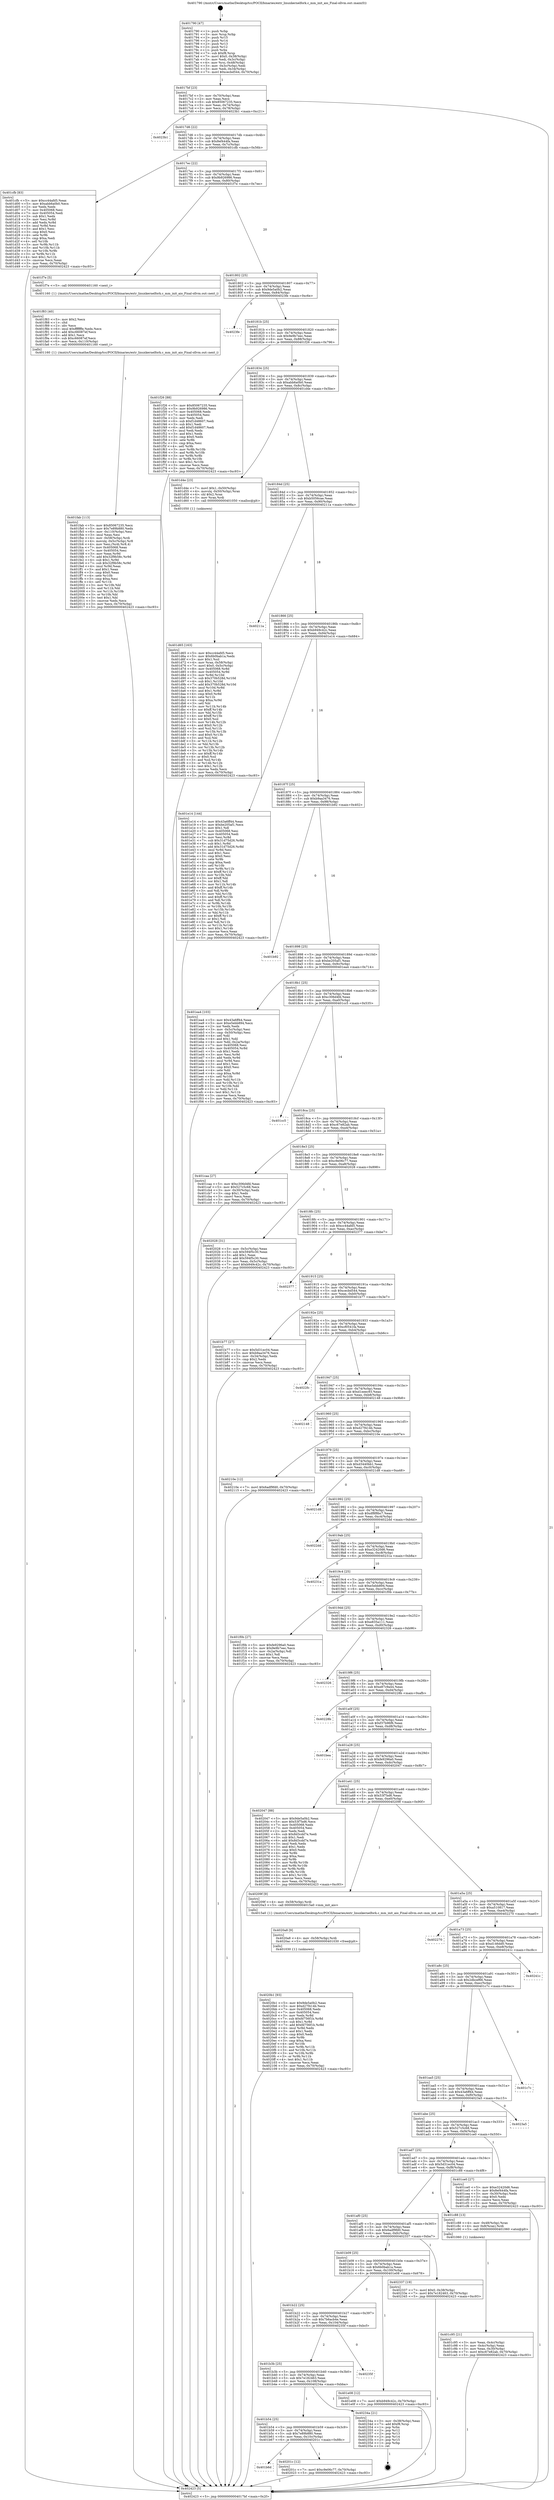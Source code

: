 digraph "0x401790" {
  label = "0x401790 (/mnt/c/Users/mathe/Desktop/tcc/POCII/binaries/extr_linuxkernelfork.c_mm_init_aio_Final-ollvm.out::main(0))"
  labelloc = "t"
  node[shape=record]

  Entry [label="",width=0.3,height=0.3,shape=circle,fillcolor=black,style=filled]
  "0x4017bf" [label="{
     0x4017bf [23]\l
     | [instrs]\l
     &nbsp;&nbsp;0x4017bf \<+3\>: mov -0x70(%rbp),%eax\l
     &nbsp;&nbsp;0x4017c2 \<+2\>: mov %eax,%ecx\l
     &nbsp;&nbsp;0x4017c4 \<+6\>: sub $0x85067235,%ecx\l
     &nbsp;&nbsp;0x4017ca \<+3\>: mov %eax,-0x74(%rbp)\l
     &nbsp;&nbsp;0x4017cd \<+3\>: mov %ecx,-0x78(%rbp)\l
     &nbsp;&nbsp;0x4017d0 \<+6\>: je 00000000004023b1 \<main+0xc21\>\l
  }"]
  "0x4023b1" [label="{
     0x4023b1\l
  }", style=dashed]
  "0x4017d6" [label="{
     0x4017d6 [22]\l
     | [instrs]\l
     &nbsp;&nbsp;0x4017d6 \<+5\>: jmp 00000000004017db \<main+0x4b\>\l
     &nbsp;&nbsp;0x4017db \<+3\>: mov -0x74(%rbp),%eax\l
     &nbsp;&nbsp;0x4017de \<+5\>: sub $0x8ef444fa,%eax\l
     &nbsp;&nbsp;0x4017e3 \<+3\>: mov %eax,-0x7c(%rbp)\l
     &nbsp;&nbsp;0x4017e6 \<+6\>: je 0000000000401cfb \<main+0x56b\>\l
  }"]
  Exit [label="",width=0.3,height=0.3,shape=circle,fillcolor=black,style=filled,peripheries=2]
  "0x401cfb" [label="{
     0x401cfb [83]\l
     | [instrs]\l
     &nbsp;&nbsp;0x401cfb \<+5\>: mov $0xcc44afd5,%eax\l
     &nbsp;&nbsp;0x401d00 \<+5\>: mov $0xabb6a0b0,%ecx\l
     &nbsp;&nbsp;0x401d05 \<+2\>: xor %edx,%edx\l
     &nbsp;&nbsp;0x401d07 \<+7\>: mov 0x405068,%esi\l
     &nbsp;&nbsp;0x401d0e \<+7\>: mov 0x405054,%edi\l
     &nbsp;&nbsp;0x401d15 \<+3\>: sub $0x1,%edx\l
     &nbsp;&nbsp;0x401d18 \<+3\>: mov %esi,%r8d\l
     &nbsp;&nbsp;0x401d1b \<+3\>: add %edx,%r8d\l
     &nbsp;&nbsp;0x401d1e \<+4\>: imul %r8d,%esi\l
     &nbsp;&nbsp;0x401d22 \<+3\>: and $0x1,%esi\l
     &nbsp;&nbsp;0x401d25 \<+3\>: cmp $0x0,%esi\l
     &nbsp;&nbsp;0x401d28 \<+4\>: sete %r9b\l
     &nbsp;&nbsp;0x401d2c \<+3\>: cmp $0xa,%edi\l
     &nbsp;&nbsp;0x401d2f \<+4\>: setl %r10b\l
     &nbsp;&nbsp;0x401d33 \<+3\>: mov %r9b,%r11b\l
     &nbsp;&nbsp;0x401d36 \<+3\>: and %r10b,%r11b\l
     &nbsp;&nbsp;0x401d39 \<+3\>: xor %r10b,%r9b\l
     &nbsp;&nbsp;0x401d3c \<+3\>: or %r9b,%r11b\l
     &nbsp;&nbsp;0x401d3f \<+4\>: test $0x1,%r11b\l
     &nbsp;&nbsp;0x401d43 \<+3\>: cmovne %ecx,%eax\l
     &nbsp;&nbsp;0x401d46 \<+3\>: mov %eax,-0x70(%rbp)\l
     &nbsp;&nbsp;0x401d49 \<+5\>: jmp 0000000000402423 \<main+0xc93\>\l
  }"]
  "0x4017ec" [label="{
     0x4017ec [22]\l
     | [instrs]\l
     &nbsp;&nbsp;0x4017ec \<+5\>: jmp 00000000004017f1 \<main+0x61\>\l
     &nbsp;&nbsp;0x4017f1 \<+3\>: mov -0x74(%rbp),%eax\l
     &nbsp;&nbsp;0x4017f4 \<+5\>: sub $0x9b926986,%eax\l
     &nbsp;&nbsp;0x4017f9 \<+3\>: mov %eax,-0x80(%rbp)\l
     &nbsp;&nbsp;0x4017fc \<+6\>: je 0000000000401f7e \<main+0x7ee\>\l
  }"]
  "0x4020b1" [label="{
     0x4020b1 [93]\l
     | [instrs]\l
     &nbsp;&nbsp;0x4020b1 \<+5\>: mov $0x9de5a0b2,%eax\l
     &nbsp;&nbsp;0x4020b6 \<+5\>: mov $0xd27f414b,%ecx\l
     &nbsp;&nbsp;0x4020bb \<+7\>: mov 0x405068,%edx\l
     &nbsp;&nbsp;0x4020c2 \<+7\>: mov 0x405054,%esi\l
     &nbsp;&nbsp;0x4020c9 \<+3\>: mov %edx,%r8d\l
     &nbsp;&nbsp;0x4020cc \<+7\>: sub $0xfd756f1b,%r8d\l
     &nbsp;&nbsp;0x4020d3 \<+4\>: sub $0x1,%r8d\l
     &nbsp;&nbsp;0x4020d7 \<+7\>: add $0xfd756f1b,%r8d\l
     &nbsp;&nbsp;0x4020de \<+4\>: imul %r8d,%edx\l
     &nbsp;&nbsp;0x4020e2 \<+3\>: and $0x1,%edx\l
     &nbsp;&nbsp;0x4020e5 \<+3\>: cmp $0x0,%edx\l
     &nbsp;&nbsp;0x4020e8 \<+4\>: sete %r9b\l
     &nbsp;&nbsp;0x4020ec \<+3\>: cmp $0xa,%esi\l
     &nbsp;&nbsp;0x4020ef \<+4\>: setl %r10b\l
     &nbsp;&nbsp;0x4020f3 \<+3\>: mov %r9b,%r11b\l
     &nbsp;&nbsp;0x4020f6 \<+3\>: and %r10b,%r11b\l
     &nbsp;&nbsp;0x4020f9 \<+3\>: xor %r10b,%r9b\l
     &nbsp;&nbsp;0x4020fc \<+3\>: or %r9b,%r11b\l
     &nbsp;&nbsp;0x4020ff \<+4\>: test $0x1,%r11b\l
     &nbsp;&nbsp;0x402103 \<+3\>: cmovne %ecx,%eax\l
     &nbsp;&nbsp;0x402106 \<+3\>: mov %eax,-0x70(%rbp)\l
     &nbsp;&nbsp;0x402109 \<+5\>: jmp 0000000000402423 \<main+0xc93\>\l
  }"]
  "0x401f7e" [label="{
     0x401f7e [5]\l
     | [instrs]\l
     &nbsp;&nbsp;0x401f7e \<+5\>: call 0000000000401160 \<next_i\>\l
     | [calls]\l
     &nbsp;&nbsp;0x401160 \{1\} (/mnt/c/Users/mathe/Desktop/tcc/POCII/binaries/extr_linuxkernelfork.c_mm_init_aio_Final-ollvm.out::next_i)\l
  }"]
  "0x401802" [label="{
     0x401802 [25]\l
     | [instrs]\l
     &nbsp;&nbsp;0x401802 \<+5\>: jmp 0000000000401807 \<main+0x77\>\l
     &nbsp;&nbsp;0x401807 \<+3\>: mov -0x74(%rbp),%eax\l
     &nbsp;&nbsp;0x40180a \<+5\>: sub $0x9de5a0b2,%eax\l
     &nbsp;&nbsp;0x40180f \<+6\>: mov %eax,-0x84(%rbp)\l
     &nbsp;&nbsp;0x401815 \<+6\>: je 00000000004023fe \<main+0xc6e\>\l
  }"]
  "0x4020a8" [label="{
     0x4020a8 [9]\l
     | [instrs]\l
     &nbsp;&nbsp;0x4020a8 \<+4\>: mov -0x58(%rbp),%rdi\l
     &nbsp;&nbsp;0x4020ac \<+5\>: call 0000000000401030 \<free@plt\>\l
     | [calls]\l
     &nbsp;&nbsp;0x401030 \{1\} (unknown)\l
  }"]
  "0x4023fe" [label="{
     0x4023fe\l
  }", style=dashed]
  "0x40181b" [label="{
     0x40181b [25]\l
     | [instrs]\l
     &nbsp;&nbsp;0x40181b \<+5\>: jmp 0000000000401820 \<main+0x90\>\l
     &nbsp;&nbsp;0x401820 \<+3\>: mov -0x74(%rbp),%eax\l
     &nbsp;&nbsp;0x401823 \<+5\>: sub $0x9e9b7eec,%eax\l
     &nbsp;&nbsp;0x401828 \<+6\>: mov %eax,-0x88(%rbp)\l
     &nbsp;&nbsp;0x40182e \<+6\>: je 0000000000401f26 \<main+0x796\>\l
  }"]
  "0x401b6d" [label="{
     0x401b6d\l
  }", style=dashed]
  "0x401f26" [label="{
     0x401f26 [88]\l
     | [instrs]\l
     &nbsp;&nbsp;0x401f26 \<+5\>: mov $0x85067235,%eax\l
     &nbsp;&nbsp;0x401f2b \<+5\>: mov $0x9b926986,%ecx\l
     &nbsp;&nbsp;0x401f30 \<+7\>: mov 0x405068,%edx\l
     &nbsp;&nbsp;0x401f37 \<+7\>: mov 0x405054,%esi\l
     &nbsp;&nbsp;0x401f3e \<+2\>: mov %edx,%edi\l
     &nbsp;&nbsp;0x401f40 \<+6\>: sub $0xf1d48607,%edi\l
     &nbsp;&nbsp;0x401f46 \<+3\>: sub $0x1,%edi\l
     &nbsp;&nbsp;0x401f49 \<+6\>: add $0xf1d48607,%edi\l
     &nbsp;&nbsp;0x401f4f \<+3\>: imul %edi,%edx\l
     &nbsp;&nbsp;0x401f52 \<+3\>: and $0x1,%edx\l
     &nbsp;&nbsp;0x401f55 \<+3\>: cmp $0x0,%edx\l
     &nbsp;&nbsp;0x401f58 \<+4\>: sete %r8b\l
     &nbsp;&nbsp;0x401f5c \<+3\>: cmp $0xa,%esi\l
     &nbsp;&nbsp;0x401f5f \<+4\>: setl %r9b\l
     &nbsp;&nbsp;0x401f63 \<+3\>: mov %r8b,%r10b\l
     &nbsp;&nbsp;0x401f66 \<+3\>: and %r9b,%r10b\l
     &nbsp;&nbsp;0x401f69 \<+3\>: xor %r9b,%r8b\l
     &nbsp;&nbsp;0x401f6c \<+3\>: or %r8b,%r10b\l
     &nbsp;&nbsp;0x401f6f \<+4\>: test $0x1,%r10b\l
     &nbsp;&nbsp;0x401f73 \<+3\>: cmovne %ecx,%eax\l
     &nbsp;&nbsp;0x401f76 \<+3\>: mov %eax,-0x70(%rbp)\l
     &nbsp;&nbsp;0x401f79 \<+5\>: jmp 0000000000402423 \<main+0xc93\>\l
  }"]
  "0x401834" [label="{
     0x401834 [25]\l
     | [instrs]\l
     &nbsp;&nbsp;0x401834 \<+5\>: jmp 0000000000401839 \<main+0xa9\>\l
     &nbsp;&nbsp;0x401839 \<+3\>: mov -0x74(%rbp),%eax\l
     &nbsp;&nbsp;0x40183c \<+5\>: sub $0xabb6a0b0,%eax\l
     &nbsp;&nbsp;0x401841 \<+6\>: mov %eax,-0x8c(%rbp)\l
     &nbsp;&nbsp;0x401847 \<+6\>: je 0000000000401d4e \<main+0x5be\>\l
  }"]
  "0x40201c" [label="{
     0x40201c [12]\l
     | [instrs]\l
     &nbsp;&nbsp;0x40201c \<+7\>: movl $0xc9e06c77,-0x70(%rbp)\l
     &nbsp;&nbsp;0x402023 \<+5\>: jmp 0000000000402423 \<main+0xc93\>\l
  }"]
  "0x401d4e" [label="{
     0x401d4e [23]\l
     | [instrs]\l
     &nbsp;&nbsp;0x401d4e \<+7\>: movl $0x1,-0x50(%rbp)\l
     &nbsp;&nbsp;0x401d55 \<+4\>: movslq -0x50(%rbp),%rax\l
     &nbsp;&nbsp;0x401d59 \<+4\>: shl $0x2,%rax\l
     &nbsp;&nbsp;0x401d5d \<+3\>: mov %rax,%rdi\l
     &nbsp;&nbsp;0x401d60 \<+5\>: call 0000000000401050 \<malloc@plt\>\l
     | [calls]\l
     &nbsp;&nbsp;0x401050 \{1\} (unknown)\l
  }"]
  "0x40184d" [label="{
     0x40184d [25]\l
     | [instrs]\l
     &nbsp;&nbsp;0x40184d \<+5\>: jmp 0000000000401852 \<main+0xc2\>\l
     &nbsp;&nbsp;0x401852 \<+3\>: mov -0x74(%rbp),%eax\l
     &nbsp;&nbsp;0x401855 \<+5\>: sub $0xb5056cae,%eax\l
     &nbsp;&nbsp;0x40185a \<+6\>: mov %eax,-0x90(%rbp)\l
     &nbsp;&nbsp;0x401860 \<+6\>: je 000000000040211a \<main+0x98a\>\l
  }"]
  "0x401b54" [label="{
     0x401b54 [25]\l
     | [instrs]\l
     &nbsp;&nbsp;0x401b54 \<+5\>: jmp 0000000000401b59 \<main+0x3c9\>\l
     &nbsp;&nbsp;0x401b59 \<+3\>: mov -0x74(%rbp),%eax\l
     &nbsp;&nbsp;0x401b5c \<+5\>: sub $0x7e89b880,%eax\l
     &nbsp;&nbsp;0x401b61 \<+6\>: mov %eax,-0x10c(%rbp)\l
     &nbsp;&nbsp;0x401b67 \<+6\>: je 000000000040201c \<main+0x88c\>\l
  }"]
  "0x40211a" [label="{
     0x40211a\l
  }", style=dashed]
  "0x401866" [label="{
     0x401866 [25]\l
     | [instrs]\l
     &nbsp;&nbsp;0x401866 \<+5\>: jmp 000000000040186b \<main+0xdb\>\l
     &nbsp;&nbsp;0x40186b \<+3\>: mov -0x74(%rbp),%eax\l
     &nbsp;&nbsp;0x40186e \<+5\>: sub $0xb949c42c,%eax\l
     &nbsp;&nbsp;0x401873 \<+6\>: mov %eax,-0x94(%rbp)\l
     &nbsp;&nbsp;0x401879 \<+6\>: je 0000000000401e14 \<main+0x684\>\l
  }"]
  "0x40234a" [label="{
     0x40234a [21]\l
     | [instrs]\l
     &nbsp;&nbsp;0x40234a \<+3\>: mov -0x38(%rbp),%eax\l
     &nbsp;&nbsp;0x40234d \<+7\>: add $0xf8,%rsp\l
     &nbsp;&nbsp;0x402354 \<+1\>: pop %rbx\l
     &nbsp;&nbsp;0x402355 \<+2\>: pop %r12\l
     &nbsp;&nbsp;0x402357 \<+2\>: pop %r13\l
     &nbsp;&nbsp;0x402359 \<+2\>: pop %r14\l
     &nbsp;&nbsp;0x40235b \<+2\>: pop %r15\l
     &nbsp;&nbsp;0x40235d \<+1\>: pop %rbp\l
     &nbsp;&nbsp;0x40235e \<+1\>: ret\l
  }"]
  "0x401e14" [label="{
     0x401e14 [144]\l
     | [instrs]\l
     &nbsp;&nbsp;0x401e14 \<+5\>: mov $0x43a6ff44,%eax\l
     &nbsp;&nbsp;0x401e19 \<+5\>: mov $0xbe205af1,%ecx\l
     &nbsp;&nbsp;0x401e1e \<+2\>: mov $0x1,%dl\l
     &nbsp;&nbsp;0x401e20 \<+7\>: mov 0x405068,%esi\l
     &nbsp;&nbsp;0x401e27 \<+7\>: mov 0x405054,%edi\l
     &nbsp;&nbsp;0x401e2e \<+3\>: mov %esi,%r8d\l
     &nbsp;&nbsp;0x401e31 \<+7\>: sub $0x31d75d26,%r8d\l
     &nbsp;&nbsp;0x401e38 \<+4\>: sub $0x1,%r8d\l
     &nbsp;&nbsp;0x401e3c \<+7\>: add $0x31d75d26,%r8d\l
     &nbsp;&nbsp;0x401e43 \<+4\>: imul %r8d,%esi\l
     &nbsp;&nbsp;0x401e47 \<+3\>: and $0x1,%esi\l
     &nbsp;&nbsp;0x401e4a \<+3\>: cmp $0x0,%esi\l
     &nbsp;&nbsp;0x401e4d \<+4\>: sete %r9b\l
     &nbsp;&nbsp;0x401e51 \<+3\>: cmp $0xa,%edi\l
     &nbsp;&nbsp;0x401e54 \<+4\>: setl %r10b\l
     &nbsp;&nbsp;0x401e58 \<+3\>: mov %r9b,%r11b\l
     &nbsp;&nbsp;0x401e5b \<+4\>: xor $0xff,%r11b\l
     &nbsp;&nbsp;0x401e5f \<+3\>: mov %r10b,%bl\l
     &nbsp;&nbsp;0x401e62 \<+3\>: xor $0xff,%bl\l
     &nbsp;&nbsp;0x401e65 \<+3\>: xor $0x1,%dl\l
     &nbsp;&nbsp;0x401e68 \<+3\>: mov %r11b,%r14b\l
     &nbsp;&nbsp;0x401e6b \<+4\>: and $0xff,%r14b\l
     &nbsp;&nbsp;0x401e6f \<+3\>: and %dl,%r9b\l
     &nbsp;&nbsp;0x401e72 \<+3\>: mov %bl,%r15b\l
     &nbsp;&nbsp;0x401e75 \<+4\>: and $0xff,%r15b\l
     &nbsp;&nbsp;0x401e79 \<+3\>: and %dl,%r10b\l
     &nbsp;&nbsp;0x401e7c \<+3\>: or %r9b,%r14b\l
     &nbsp;&nbsp;0x401e7f \<+3\>: or %r10b,%r15b\l
     &nbsp;&nbsp;0x401e82 \<+3\>: xor %r15b,%r14b\l
     &nbsp;&nbsp;0x401e85 \<+3\>: or %bl,%r11b\l
     &nbsp;&nbsp;0x401e88 \<+4\>: xor $0xff,%r11b\l
     &nbsp;&nbsp;0x401e8c \<+3\>: or $0x1,%dl\l
     &nbsp;&nbsp;0x401e8f \<+3\>: and %dl,%r11b\l
     &nbsp;&nbsp;0x401e92 \<+3\>: or %r11b,%r14b\l
     &nbsp;&nbsp;0x401e95 \<+4\>: test $0x1,%r14b\l
     &nbsp;&nbsp;0x401e99 \<+3\>: cmovne %ecx,%eax\l
     &nbsp;&nbsp;0x401e9c \<+3\>: mov %eax,-0x70(%rbp)\l
     &nbsp;&nbsp;0x401e9f \<+5\>: jmp 0000000000402423 \<main+0xc93\>\l
  }"]
  "0x40187f" [label="{
     0x40187f [25]\l
     | [instrs]\l
     &nbsp;&nbsp;0x40187f \<+5\>: jmp 0000000000401884 \<main+0xf4\>\l
     &nbsp;&nbsp;0x401884 \<+3\>: mov -0x74(%rbp),%eax\l
     &nbsp;&nbsp;0x401887 \<+5\>: sub $0xb9aa3476,%eax\l
     &nbsp;&nbsp;0x40188c \<+6\>: mov %eax,-0x98(%rbp)\l
     &nbsp;&nbsp;0x401892 \<+6\>: je 0000000000401b92 \<main+0x402\>\l
  }"]
  "0x401b3b" [label="{
     0x401b3b [25]\l
     | [instrs]\l
     &nbsp;&nbsp;0x401b3b \<+5\>: jmp 0000000000401b40 \<main+0x3b0\>\l
     &nbsp;&nbsp;0x401b40 \<+3\>: mov -0x74(%rbp),%eax\l
     &nbsp;&nbsp;0x401b43 \<+5\>: sub $0x7e182463,%eax\l
     &nbsp;&nbsp;0x401b48 \<+6\>: mov %eax,-0x108(%rbp)\l
     &nbsp;&nbsp;0x401b4e \<+6\>: je 000000000040234a \<main+0xbba\>\l
  }"]
  "0x401b92" [label="{
     0x401b92\l
  }", style=dashed]
  "0x401898" [label="{
     0x401898 [25]\l
     | [instrs]\l
     &nbsp;&nbsp;0x401898 \<+5\>: jmp 000000000040189d \<main+0x10d\>\l
     &nbsp;&nbsp;0x40189d \<+3\>: mov -0x74(%rbp),%eax\l
     &nbsp;&nbsp;0x4018a0 \<+5\>: sub $0xbe205af1,%eax\l
     &nbsp;&nbsp;0x4018a5 \<+6\>: mov %eax,-0x9c(%rbp)\l
     &nbsp;&nbsp;0x4018ab \<+6\>: je 0000000000401ea4 \<main+0x714\>\l
  }"]
  "0x40235f" [label="{
     0x40235f\l
  }", style=dashed]
  "0x401ea4" [label="{
     0x401ea4 [103]\l
     | [instrs]\l
     &nbsp;&nbsp;0x401ea4 \<+5\>: mov $0x43a6ff44,%eax\l
     &nbsp;&nbsp;0x401ea9 \<+5\>: mov $0xe5ebb894,%ecx\l
     &nbsp;&nbsp;0x401eae \<+2\>: xor %edx,%edx\l
     &nbsp;&nbsp;0x401eb0 \<+3\>: mov -0x5c(%rbp),%esi\l
     &nbsp;&nbsp;0x401eb3 \<+3\>: cmp -0x50(%rbp),%esi\l
     &nbsp;&nbsp;0x401eb6 \<+4\>: setl %dil\l
     &nbsp;&nbsp;0x401eba \<+4\>: and $0x1,%dil\l
     &nbsp;&nbsp;0x401ebe \<+4\>: mov %dil,-0x2a(%rbp)\l
     &nbsp;&nbsp;0x401ec2 \<+7\>: mov 0x405068,%esi\l
     &nbsp;&nbsp;0x401ec9 \<+8\>: mov 0x405054,%r8d\l
     &nbsp;&nbsp;0x401ed1 \<+3\>: sub $0x1,%edx\l
     &nbsp;&nbsp;0x401ed4 \<+3\>: mov %esi,%r9d\l
     &nbsp;&nbsp;0x401ed7 \<+3\>: add %edx,%r9d\l
     &nbsp;&nbsp;0x401eda \<+4\>: imul %r9d,%esi\l
     &nbsp;&nbsp;0x401ede \<+3\>: and $0x1,%esi\l
     &nbsp;&nbsp;0x401ee1 \<+3\>: cmp $0x0,%esi\l
     &nbsp;&nbsp;0x401ee4 \<+4\>: sete %dil\l
     &nbsp;&nbsp;0x401ee8 \<+4\>: cmp $0xa,%r8d\l
     &nbsp;&nbsp;0x401eec \<+4\>: setl %r10b\l
     &nbsp;&nbsp;0x401ef0 \<+3\>: mov %dil,%r11b\l
     &nbsp;&nbsp;0x401ef3 \<+3\>: and %r10b,%r11b\l
     &nbsp;&nbsp;0x401ef6 \<+3\>: xor %r10b,%dil\l
     &nbsp;&nbsp;0x401ef9 \<+3\>: or %dil,%r11b\l
     &nbsp;&nbsp;0x401efc \<+4\>: test $0x1,%r11b\l
     &nbsp;&nbsp;0x401f00 \<+3\>: cmovne %ecx,%eax\l
     &nbsp;&nbsp;0x401f03 \<+3\>: mov %eax,-0x70(%rbp)\l
     &nbsp;&nbsp;0x401f06 \<+5\>: jmp 0000000000402423 \<main+0xc93\>\l
  }"]
  "0x4018b1" [label="{
     0x4018b1 [25]\l
     | [instrs]\l
     &nbsp;&nbsp;0x4018b1 \<+5\>: jmp 00000000004018b6 \<main+0x126\>\l
     &nbsp;&nbsp;0x4018b6 \<+3\>: mov -0x74(%rbp),%eax\l
     &nbsp;&nbsp;0x4018b9 \<+5\>: sub $0xc306d4fd,%eax\l
     &nbsp;&nbsp;0x4018be \<+6\>: mov %eax,-0xa0(%rbp)\l
     &nbsp;&nbsp;0x4018c4 \<+6\>: je 0000000000401cc5 \<main+0x535\>\l
  }"]
  "0x401fab" [label="{
     0x401fab [113]\l
     | [instrs]\l
     &nbsp;&nbsp;0x401fab \<+5\>: mov $0x85067235,%ecx\l
     &nbsp;&nbsp;0x401fb0 \<+5\>: mov $0x7e89b880,%edx\l
     &nbsp;&nbsp;0x401fb5 \<+6\>: mov -0x110(%rbp),%esi\l
     &nbsp;&nbsp;0x401fbb \<+3\>: imul %eax,%esi\l
     &nbsp;&nbsp;0x401fbe \<+4\>: mov -0x58(%rbp),%rdi\l
     &nbsp;&nbsp;0x401fc2 \<+4\>: movslq -0x5c(%rbp),%r8\l
     &nbsp;&nbsp;0x401fc6 \<+4\>: mov %esi,(%rdi,%r8,4)\l
     &nbsp;&nbsp;0x401fca \<+7\>: mov 0x405068,%eax\l
     &nbsp;&nbsp;0x401fd1 \<+7\>: mov 0x405054,%esi\l
     &nbsp;&nbsp;0x401fd8 \<+3\>: mov %eax,%r9d\l
     &nbsp;&nbsp;0x401fdb \<+7\>: add $0x32f9b58c,%r9d\l
     &nbsp;&nbsp;0x401fe2 \<+4\>: sub $0x1,%r9d\l
     &nbsp;&nbsp;0x401fe6 \<+7\>: sub $0x32f9b58c,%r9d\l
     &nbsp;&nbsp;0x401fed \<+4\>: imul %r9d,%eax\l
     &nbsp;&nbsp;0x401ff1 \<+3\>: and $0x1,%eax\l
     &nbsp;&nbsp;0x401ff4 \<+3\>: cmp $0x0,%eax\l
     &nbsp;&nbsp;0x401ff7 \<+4\>: sete %r10b\l
     &nbsp;&nbsp;0x401ffb \<+3\>: cmp $0xa,%esi\l
     &nbsp;&nbsp;0x401ffe \<+4\>: setl %r11b\l
     &nbsp;&nbsp;0x402002 \<+3\>: mov %r10b,%bl\l
     &nbsp;&nbsp;0x402005 \<+3\>: and %r11b,%bl\l
     &nbsp;&nbsp;0x402008 \<+3\>: xor %r11b,%r10b\l
     &nbsp;&nbsp;0x40200b \<+3\>: or %r10b,%bl\l
     &nbsp;&nbsp;0x40200e \<+3\>: test $0x1,%bl\l
     &nbsp;&nbsp;0x402011 \<+3\>: cmovne %edx,%ecx\l
     &nbsp;&nbsp;0x402014 \<+3\>: mov %ecx,-0x70(%rbp)\l
     &nbsp;&nbsp;0x402017 \<+5\>: jmp 0000000000402423 \<main+0xc93\>\l
  }"]
  "0x401cc5" [label="{
     0x401cc5\l
  }", style=dashed]
  "0x4018ca" [label="{
     0x4018ca [25]\l
     | [instrs]\l
     &nbsp;&nbsp;0x4018ca \<+5\>: jmp 00000000004018cf \<main+0x13f\>\l
     &nbsp;&nbsp;0x4018cf \<+3\>: mov -0x74(%rbp),%eax\l
     &nbsp;&nbsp;0x4018d2 \<+5\>: sub $0xc67e82ab,%eax\l
     &nbsp;&nbsp;0x4018d7 \<+6\>: mov %eax,-0xa4(%rbp)\l
     &nbsp;&nbsp;0x4018dd \<+6\>: je 0000000000401caa \<main+0x51a\>\l
  }"]
  "0x401f83" [label="{
     0x401f83 [40]\l
     | [instrs]\l
     &nbsp;&nbsp;0x401f83 \<+5\>: mov $0x2,%ecx\l
     &nbsp;&nbsp;0x401f88 \<+1\>: cltd\l
     &nbsp;&nbsp;0x401f89 \<+2\>: idiv %ecx\l
     &nbsp;&nbsp;0x401f8b \<+6\>: imul $0xfffffffe,%edx,%ecx\l
     &nbsp;&nbsp;0x401f91 \<+6\>: add $0xc66087ef,%ecx\l
     &nbsp;&nbsp;0x401f97 \<+3\>: add $0x1,%ecx\l
     &nbsp;&nbsp;0x401f9a \<+6\>: sub $0xc66087ef,%ecx\l
     &nbsp;&nbsp;0x401fa0 \<+6\>: mov %ecx,-0x110(%rbp)\l
     &nbsp;&nbsp;0x401fa6 \<+5\>: call 0000000000401160 \<next_i\>\l
     | [calls]\l
     &nbsp;&nbsp;0x401160 \{1\} (/mnt/c/Users/mathe/Desktop/tcc/POCII/binaries/extr_linuxkernelfork.c_mm_init_aio_Final-ollvm.out::next_i)\l
  }"]
  "0x401caa" [label="{
     0x401caa [27]\l
     | [instrs]\l
     &nbsp;&nbsp;0x401caa \<+5\>: mov $0xc306d4fd,%eax\l
     &nbsp;&nbsp;0x401caf \<+5\>: mov $0x527c5c68,%ecx\l
     &nbsp;&nbsp;0x401cb4 \<+3\>: mov -0x30(%rbp),%edx\l
     &nbsp;&nbsp;0x401cb7 \<+3\>: cmp $0x1,%edx\l
     &nbsp;&nbsp;0x401cba \<+3\>: cmovl %ecx,%eax\l
     &nbsp;&nbsp;0x401cbd \<+3\>: mov %eax,-0x70(%rbp)\l
     &nbsp;&nbsp;0x401cc0 \<+5\>: jmp 0000000000402423 \<main+0xc93\>\l
  }"]
  "0x4018e3" [label="{
     0x4018e3 [25]\l
     | [instrs]\l
     &nbsp;&nbsp;0x4018e3 \<+5\>: jmp 00000000004018e8 \<main+0x158\>\l
     &nbsp;&nbsp;0x4018e8 \<+3\>: mov -0x74(%rbp),%eax\l
     &nbsp;&nbsp;0x4018eb \<+5\>: sub $0xc9e06c77,%eax\l
     &nbsp;&nbsp;0x4018f0 \<+6\>: mov %eax,-0xa8(%rbp)\l
     &nbsp;&nbsp;0x4018f6 \<+6\>: je 0000000000402028 \<main+0x898\>\l
  }"]
  "0x401b22" [label="{
     0x401b22 [25]\l
     | [instrs]\l
     &nbsp;&nbsp;0x401b22 \<+5\>: jmp 0000000000401b27 \<main+0x397\>\l
     &nbsp;&nbsp;0x401b27 \<+3\>: mov -0x74(%rbp),%eax\l
     &nbsp;&nbsp;0x401b2a \<+5\>: sub $0x7b6acb4e,%eax\l
     &nbsp;&nbsp;0x401b2f \<+6\>: mov %eax,-0x104(%rbp)\l
     &nbsp;&nbsp;0x401b35 \<+6\>: je 000000000040235f \<main+0xbcf\>\l
  }"]
  "0x402028" [label="{
     0x402028 [31]\l
     | [instrs]\l
     &nbsp;&nbsp;0x402028 \<+3\>: mov -0x5c(%rbp),%eax\l
     &nbsp;&nbsp;0x40202b \<+5\>: sub $0x594f5c30,%eax\l
     &nbsp;&nbsp;0x402030 \<+3\>: add $0x1,%eax\l
     &nbsp;&nbsp;0x402033 \<+5\>: add $0x594f5c30,%eax\l
     &nbsp;&nbsp;0x402038 \<+3\>: mov %eax,-0x5c(%rbp)\l
     &nbsp;&nbsp;0x40203b \<+7\>: movl $0xb949c42c,-0x70(%rbp)\l
     &nbsp;&nbsp;0x402042 \<+5\>: jmp 0000000000402423 \<main+0xc93\>\l
  }"]
  "0x4018fc" [label="{
     0x4018fc [25]\l
     | [instrs]\l
     &nbsp;&nbsp;0x4018fc \<+5\>: jmp 0000000000401901 \<main+0x171\>\l
     &nbsp;&nbsp;0x401901 \<+3\>: mov -0x74(%rbp),%eax\l
     &nbsp;&nbsp;0x401904 \<+5\>: sub $0xcc44afd5,%eax\l
     &nbsp;&nbsp;0x401909 \<+6\>: mov %eax,-0xac(%rbp)\l
     &nbsp;&nbsp;0x40190f \<+6\>: je 0000000000402377 \<main+0xbe7\>\l
  }"]
  "0x401e08" [label="{
     0x401e08 [12]\l
     | [instrs]\l
     &nbsp;&nbsp;0x401e08 \<+7\>: movl $0xb949c42c,-0x70(%rbp)\l
     &nbsp;&nbsp;0x401e0f \<+5\>: jmp 0000000000402423 \<main+0xc93\>\l
  }"]
  "0x402377" [label="{
     0x402377\l
  }", style=dashed]
  "0x401915" [label="{
     0x401915 [25]\l
     | [instrs]\l
     &nbsp;&nbsp;0x401915 \<+5\>: jmp 000000000040191a \<main+0x18a\>\l
     &nbsp;&nbsp;0x40191a \<+3\>: mov -0x74(%rbp),%eax\l
     &nbsp;&nbsp;0x40191d \<+5\>: sub $0xcecbd544,%eax\l
     &nbsp;&nbsp;0x401922 \<+6\>: mov %eax,-0xb0(%rbp)\l
     &nbsp;&nbsp;0x401928 \<+6\>: je 0000000000401b77 \<main+0x3e7\>\l
  }"]
  "0x401b09" [label="{
     0x401b09 [25]\l
     | [instrs]\l
     &nbsp;&nbsp;0x401b09 \<+5\>: jmp 0000000000401b0e \<main+0x37e\>\l
     &nbsp;&nbsp;0x401b0e \<+3\>: mov -0x74(%rbp),%eax\l
     &nbsp;&nbsp;0x401b11 \<+5\>: sub $0x6b0bab1a,%eax\l
     &nbsp;&nbsp;0x401b16 \<+6\>: mov %eax,-0x100(%rbp)\l
     &nbsp;&nbsp;0x401b1c \<+6\>: je 0000000000401e08 \<main+0x678\>\l
  }"]
  "0x401b77" [label="{
     0x401b77 [27]\l
     | [instrs]\l
     &nbsp;&nbsp;0x401b77 \<+5\>: mov $0x5d31ec04,%eax\l
     &nbsp;&nbsp;0x401b7c \<+5\>: mov $0xb9aa3476,%ecx\l
     &nbsp;&nbsp;0x401b81 \<+3\>: mov -0x34(%rbp),%edx\l
     &nbsp;&nbsp;0x401b84 \<+3\>: cmp $0x2,%edx\l
     &nbsp;&nbsp;0x401b87 \<+3\>: cmovne %ecx,%eax\l
     &nbsp;&nbsp;0x401b8a \<+3\>: mov %eax,-0x70(%rbp)\l
     &nbsp;&nbsp;0x401b8d \<+5\>: jmp 0000000000402423 \<main+0xc93\>\l
  }"]
  "0x40192e" [label="{
     0x40192e [25]\l
     | [instrs]\l
     &nbsp;&nbsp;0x40192e \<+5\>: jmp 0000000000401933 \<main+0x1a3\>\l
     &nbsp;&nbsp;0x401933 \<+3\>: mov -0x74(%rbp),%eax\l
     &nbsp;&nbsp;0x401936 \<+5\>: sub $0xcf0541fa,%eax\l
     &nbsp;&nbsp;0x40193b \<+6\>: mov %eax,-0xb4(%rbp)\l
     &nbsp;&nbsp;0x401941 \<+6\>: je 00000000004022fc \<main+0xb6c\>\l
  }"]
  "0x402423" [label="{
     0x402423 [5]\l
     | [instrs]\l
     &nbsp;&nbsp;0x402423 \<+5\>: jmp 00000000004017bf \<main+0x2f\>\l
  }"]
  "0x401790" [label="{
     0x401790 [47]\l
     | [instrs]\l
     &nbsp;&nbsp;0x401790 \<+1\>: push %rbp\l
     &nbsp;&nbsp;0x401791 \<+3\>: mov %rsp,%rbp\l
     &nbsp;&nbsp;0x401794 \<+2\>: push %r15\l
     &nbsp;&nbsp;0x401796 \<+2\>: push %r14\l
     &nbsp;&nbsp;0x401798 \<+2\>: push %r13\l
     &nbsp;&nbsp;0x40179a \<+2\>: push %r12\l
     &nbsp;&nbsp;0x40179c \<+1\>: push %rbx\l
     &nbsp;&nbsp;0x40179d \<+7\>: sub $0xf8,%rsp\l
     &nbsp;&nbsp;0x4017a4 \<+7\>: movl $0x0,-0x38(%rbp)\l
     &nbsp;&nbsp;0x4017ab \<+3\>: mov %edi,-0x3c(%rbp)\l
     &nbsp;&nbsp;0x4017ae \<+4\>: mov %rsi,-0x48(%rbp)\l
     &nbsp;&nbsp;0x4017b2 \<+3\>: mov -0x3c(%rbp),%edi\l
     &nbsp;&nbsp;0x4017b5 \<+3\>: mov %edi,-0x34(%rbp)\l
     &nbsp;&nbsp;0x4017b8 \<+7\>: movl $0xcecbd544,-0x70(%rbp)\l
  }"]
  "0x402337" [label="{
     0x402337 [19]\l
     | [instrs]\l
     &nbsp;&nbsp;0x402337 \<+7\>: movl $0x0,-0x38(%rbp)\l
     &nbsp;&nbsp;0x40233e \<+7\>: movl $0x7e182463,-0x70(%rbp)\l
     &nbsp;&nbsp;0x402345 \<+5\>: jmp 0000000000402423 \<main+0xc93\>\l
  }"]
  "0x4022fc" [label="{
     0x4022fc\l
  }", style=dashed]
  "0x401947" [label="{
     0x401947 [25]\l
     | [instrs]\l
     &nbsp;&nbsp;0x401947 \<+5\>: jmp 000000000040194c \<main+0x1bc\>\l
     &nbsp;&nbsp;0x40194c \<+3\>: mov -0x74(%rbp),%eax\l
     &nbsp;&nbsp;0x40194f \<+5\>: sub $0xd1eeec93,%eax\l
     &nbsp;&nbsp;0x401954 \<+6\>: mov %eax,-0xb8(%rbp)\l
     &nbsp;&nbsp;0x40195a \<+6\>: je 0000000000402148 \<main+0x9b8\>\l
  }"]
  "0x401d65" [label="{
     0x401d65 [163]\l
     | [instrs]\l
     &nbsp;&nbsp;0x401d65 \<+5\>: mov $0xcc44afd5,%ecx\l
     &nbsp;&nbsp;0x401d6a \<+5\>: mov $0x6b0bab1a,%edx\l
     &nbsp;&nbsp;0x401d6f \<+3\>: mov $0x1,%sil\l
     &nbsp;&nbsp;0x401d72 \<+4\>: mov %rax,-0x58(%rbp)\l
     &nbsp;&nbsp;0x401d76 \<+7\>: movl $0x0,-0x5c(%rbp)\l
     &nbsp;&nbsp;0x401d7d \<+8\>: mov 0x405068,%r8d\l
     &nbsp;&nbsp;0x401d85 \<+8\>: mov 0x405054,%r9d\l
     &nbsp;&nbsp;0x401d8d \<+3\>: mov %r8d,%r10d\l
     &nbsp;&nbsp;0x401d90 \<+7\>: sub $0x370b528d,%r10d\l
     &nbsp;&nbsp;0x401d97 \<+4\>: sub $0x1,%r10d\l
     &nbsp;&nbsp;0x401d9b \<+7\>: add $0x370b528d,%r10d\l
     &nbsp;&nbsp;0x401da2 \<+4\>: imul %r10d,%r8d\l
     &nbsp;&nbsp;0x401da6 \<+4\>: and $0x1,%r8d\l
     &nbsp;&nbsp;0x401daa \<+4\>: cmp $0x0,%r8d\l
     &nbsp;&nbsp;0x401dae \<+4\>: sete %r11b\l
     &nbsp;&nbsp;0x401db2 \<+4\>: cmp $0xa,%r9d\l
     &nbsp;&nbsp;0x401db6 \<+3\>: setl %bl\l
     &nbsp;&nbsp;0x401db9 \<+3\>: mov %r11b,%r14b\l
     &nbsp;&nbsp;0x401dbc \<+4\>: xor $0xff,%r14b\l
     &nbsp;&nbsp;0x401dc0 \<+3\>: mov %bl,%r15b\l
     &nbsp;&nbsp;0x401dc3 \<+4\>: xor $0xff,%r15b\l
     &nbsp;&nbsp;0x401dc7 \<+4\>: xor $0x0,%sil\l
     &nbsp;&nbsp;0x401dcb \<+3\>: mov %r14b,%r12b\l
     &nbsp;&nbsp;0x401dce \<+4\>: and $0x0,%r12b\l
     &nbsp;&nbsp;0x401dd2 \<+3\>: and %sil,%r11b\l
     &nbsp;&nbsp;0x401dd5 \<+3\>: mov %r15b,%r13b\l
     &nbsp;&nbsp;0x401dd8 \<+4\>: and $0x0,%r13b\l
     &nbsp;&nbsp;0x401ddc \<+3\>: and %sil,%bl\l
     &nbsp;&nbsp;0x401ddf \<+3\>: or %r11b,%r12b\l
     &nbsp;&nbsp;0x401de2 \<+3\>: or %bl,%r13b\l
     &nbsp;&nbsp;0x401de5 \<+3\>: xor %r13b,%r12b\l
     &nbsp;&nbsp;0x401de8 \<+3\>: or %r15b,%r14b\l
     &nbsp;&nbsp;0x401deb \<+4\>: xor $0xff,%r14b\l
     &nbsp;&nbsp;0x401def \<+4\>: or $0x0,%sil\l
     &nbsp;&nbsp;0x401df3 \<+3\>: and %sil,%r14b\l
     &nbsp;&nbsp;0x401df6 \<+3\>: or %r14b,%r12b\l
     &nbsp;&nbsp;0x401df9 \<+4\>: test $0x1,%r12b\l
     &nbsp;&nbsp;0x401dfd \<+3\>: cmovne %edx,%ecx\l
     &nbsp;&nbsp;0x401e00 \<+3\>: mov %ecx,-0x70(%rbp)\l
     &nbsp;&nbsp;0x401e03 \<+5\>: jmp 0000000000402423 \<main+0xc93\>\l
  }"]
  "0x402148" [label="{
     0x402148\l
  }", style=dashed]
  "0x401960" [label="{
     0x401960 [25]\l
     | [instrs]\l
     &nbsp;&nbsp;0x401960 \<+5\>: jmp 0000000000401965 \<main+0x1d5\>\l
     &nbsp;&nbsp;0x401965 \<+3\>: mov -0x74(%rbp),%eax\l
     &nbsp;&nbsp;0x401968 \<+5\>: sub $0xd27f414b,%eax\l
     &nbsp;&nbsp;0x40196d \<+6\>: mov %eax,-0xbc(%rbp)\l
     &nbsp;&nbsp;0x401973 \<+6\>: je 000000000040210e \<main+0x97e\>\l
  }"]
  "0x401c95" [label="{
     0x401c95 [21]\l
     | [instrs]\l
     &nbsp;&nbsp;0x401c95 \<+3\>: mov %eax,-0x4c(%rbp)\l
     &nbsp;&nbsp;0x401c98 \<+3\>: mov -0x4c(%rbp),%eax\l
     &nbsp;&nbsp;0x401c9b \<+3\>: mov %eax,-0x30(%rbp)\l
     &nbsp;&nbsp;0x401c9e \<+7\>: movl $0xc67e82ab,-0x70(%rbp)\l
     &nbsp;&nbsp;0x401ca5 \<+5\>: jmp 0000000000402423 \<main+0xc93\>\l
  }"]
  "0x40210e" [label="{
     0x40210e [12]\l
     | [instrs]\l
     &nbsp;&nbsp;0x40210e \<+7\>: movl $0x6adf9fd0,-0x70(%rbp)\l
     &nbsp;&nbsp;0x402115 \<+5\>: jmp 0000000000402423 \<main+0xc93\>\l
  }"]
  "0x401979" [label="{
     0x401979 [25]\l
     | [instrs]\l
     &nbsp;&nbsp;0x401979 \<+5\>: jmp 000000000040197e \<main+0x1ee\>\l
     &nbsp;&nbsp;0x40197e \<+3\>: mov -0x74(%rbp),%eax\l
     &nbsp;&nbsp;0x401981 \<+5\>: sub $0xd3440bb1,%eax\l
     &nbsp;&nbsp;0x401986 \<+6\>: mov %eax,-0xc0(%rbp)\l
     &nbsp;&nbsp;0x40198c \<+6\>: je 00000000004021d8 \<main+0xa48\>\l
  }"]
  "0x401af0" [label="{
     0x401af0 [25]\l
     | [instrs]\l
     &nbsp;&nbsp;0x401af0 \<+5\>: jmp 0000000000401af5 \<main+0x365\>\l
     &nbsp;&nbsp;0x401af5 \<+3\>: mov -0x74(%rbp),%eax\l
     &nbsp;&nbsp;0x401af8 \<+5\>: sub $0x6adf9fd0,%eax\l
     &nbsp;&nbsp;0x401afd \<+6\>: mov %eax,-0xfc(%rbp)\l
     &nbsp;&nbsp;0x401b03 \<+6\>: je 0000000000402337 \<main+0xba7\>\l
  }"]
  "0x4021d8" [label="{
     0x4021d8\l
  }", style=dashed]
  "0x401992" [label="{
     0x401992 [25]\l
     | [instrs]\l
     &nbsp;&nbsp;0x401992 \<+5\>: jmp 0000000000401997 \<main+0x207\>\l
     &nbsp;&nbsp;0x401997 \<+3\>: mov -0x74(%rbp),%eax\l
     &nbsp;&nbsp;0x40199a \<+5\>: sub $0xdf8f8bc7,%eax\l
     &nbsp;&nbsp;0x40199f \<+6\>: mov %eax,-0xc4(%rbp)\l
     &nbsp;&nbsp;0x4019a5 \<+6\>: je 00000000004022dd \<main+0xb4d\>\l
  }"]
  "0x401c88" [label="{
     0x401c88 [13]\l
     | [instrs]\l
     &nbsp;&nbsp;0x401c88 \<+4\>: mov -0x48(%rbp),%rax\l
     &nbsp;&nbsp;0x401c8c \<+4\>: mov 0x8(%rax),%rdi\l
     &nbsp;&nbsp;0x401c90 \<+5\>: call 0000000000401060 \<atoi@plt\>\l
     | [calls]\l
     &nbsp;&nbsp;0x401060 \{1\} (unknown)\l
  }"]
  "0x4022dd" [label="{
     0x4022dd\l
  }", style=dashed]
  "0x4019ab" [label="{
     0x4019ab [25]\l
     | [instrs]\l
     &nbsp;&nbsp;0x4019ab \<+5\>: jmp 00000000004019b0 \<main+0x220\>\l
     &nbsp;&nbsp;0x4019b0 \<+3\>: mov -0x74(%rbp),%eax\l
     &nbsp;&nbsp;0x4019b3 \<+5\>: sub $0xe32420d6,%eax\l
     &nbsp;&nbsp;0x4019b8 \<+6\>: mov %eax,-0xc8(%rbp)\l
     &nbsp;&nbsp;0x4019be \<+6\>: je 000000000040231a \<main+0xb8a\>\l
  }"]
  "0x401ad7" [label="{
     0x401ad7 [25]\l
     | [instrs]\l
     &nbsp;&nbsp;0x401ad7 \<+5\>: jmp 0000000000401adc \<main+0x34c\>\l
     &nbsp;&nbsp;0x401adc \<+3\>: mov -0x74(%rbp),%eax\l
     &nbsp;&nbsp;0x401adf \<+5\>: sub $0x5d31ec04,%eax\l
     &nbsp;&nbsp;0x401ae4 \<+6\>: mov %eax,-0xf8(%rbp)\l
     &nbsp;&nbsp;0x401aea \<+6\>: je 0000000000401c88 \<main+0x4f8\>\l
  }"]
  "0x40231a" [label="{
     0x40231a\l
  }", style=dashed]
  "0x4019c4" [label="{
     0x4019c4 [25]\l
     | [instrs]\l
     &nbsp;&nbsp;0x4019c4 \<+5\>: jmp 00000000004019c9 \<main+0x239\>\l
     &nbsp;&nbsp;0x4019c9 \<+3\>: mov -0x74(%rbp),%eax\l
     &nbsp;&nbsp;0x4019cc \<+5\>: sub $0xe5ebb894,%eax\l
     &nbsp;&nbsp;0x4019d1 \<+6\>: mov %eax,-0xcc(%rbp)\l
     &nbsp;&nbsp;0x4019d7 \<+6\>: je 0000000000401f0b \<main+0x77b\>\l
  }"]
  "0x401ce0" [label="{
     0x401ce0 [27]\l
     | [instrs]\l
     &nbsp;&nbsp;0x401ce0 \<+5\>: mov $0xe32420d6,%eax\l
     &nbsp;&nbsp;0x401ce5 \<+5\>: mov $0x8ef444fa,%ecx\l
     &nbsp;&nbsp;0x401cea \<+3\>: mov -0x30(%rbp),%edx\l
     &nbsp;&nbsp;0x401ced \<+3\>: cmp $0x0,%edx\l
     &nbsp;&nbsp;0x401cf0 \<+3\>: cmove %ecx,%eax\l
     &nbsp;&nbsp;0x401cf3 \<+3\>: mov %eax,-0x70(%rbp)\l
     &nbsp;&nbsp;0x401cf6 \<+5\>: jmp 0000000000402423 \<main+0xc93\>\l
  }"]
  "0x401f0b" [label="{
     0x401f0b [27]\l
     | [instrs]\l
     &nbsp;&nbsp;0x401f0b \<+5\>: mov $0xfe9296a0,%eax\l
     &nbsp;&nbsp;0x401f10 \<+5\>: mov $0x9e9b7eec,%ecx\l
     &nbsp;&nbsp;0x401f15 \<+3\>: mov -0x2a(%rbp),%dl\l
     &nbsp;&nbsp;0x401f18 \<+3\>: test $0x1,%dl\l
     &nbsp;&nbsp;0x401f1b \<+3\>: cmovne %ecx,%eax\l
     &nbsp;&nbsp;0x401f1e \<+3\>: mov %eax,-0x70(%rbp)\l
     &nbsp;&nbsp;0x401f21 \<+5\>: jmp 0000000000402423 \<main+0xc93\>\l
  }"]
  "0x4019dd" [label="{
     0x4019dd [25]\l
     | [instrs]\l
     &nbsp;&nbsp;0x4019dd \<+5\>: jmp 00000000004019e2 \<main+0x252\>\l
     &nbsp;&nbsp;0x4019e2 \<+3\>: mov -0x74(%rbp),%eax\l
     &nbsp;&nbsp;0x4019e5 \<+5\>: sub $0xe835a111,%eax\l
     &nbsp;&nbsp;0x4019ea \<+6\>: mov %eax,-0xd0(%rbp)\l
     &nbsp;&nbsp;0x4019f0 \<+6\>: je 0000000000402326 \<main+0xb96\>\l
  }"]
  "0x401abe" [label="{
     0x401abe [25]\l
     | [instrs]\l
     &nbsp;&nbsp;0x401abe \<+5\>: jmp 0000000000401ac3 \<main+0x333\>\l
     &nbsp;&nbsp;0x401ac3 \<+3\>: mov -0x74(%rbp),%eax\l
     &nbsp;&nbsp;0x401ac6 \<+5\>: sub $0x527c5c68,%eax\l
     &nbsp;&nbsp;0x401acb \<+6\>: mov %eax,-0xf4(%rbp)\l
     &nbsp;&nbsp;0x401ad1 \<+6\>: je 0000000000401ce0 \<main+0x550\>\l
  }"]
  "0x402326" [label="{
     0x402326\l
  }", style=dashed]
  "0x4019f6" [label="{
     0x4019f6 [25]\l
     | [instrs]\l
     &nbsp;&nbsp;0x4019f6 \<+5\>: jmp 00000000004019fb \<main+0x26b\>\l
     &nbsp;&nbsp;0x4019fb \<+3\>: mov -0x74(%rbp),%eax\l
     &nbsp;&nbsp;0x4019fe \<+5\>: sub $0xe87c9a44,%eax\l
     &nbsp;&nbsp;0x401a03 \<+6\>: mov %eax,-0xd4(%rbp)\l
     &nbsp;&nbsp;0x401a09 \<+6\>: je 000000000040228b \<main+0xafb\>\l
  }"]
  "0x4023a5" [label="{
     0x4023a5\l
  }", style=dashed]
  "0x40228b" [label="{
     0x40228b\l
  }", style=dashed]
  "0x401a0f" [label="{
     0x401a0f [25]\l
     | [instrs]\l
     &nbsp;&nbsp;0x401a0f \<+5\>: jmp 0000000000401a14 \<main+0x284\>\l
     &nbsp;&nbsp;0x401a14 \<+3\>: mov -0x74(%rbp),%eax\l
     &nbsp;&nbsp;0x401a17 \<+5\>: sub $0xf37b96f6,%eax\l
     &nbsp;&nbsp;0x401a1c \<+6\>: mov %eax,-0xd8(%rbp)\l
     &nbsp;&nbsp;0x401a22 \<+6\>: je 0000000000401bea \<main+0x45a\>\l
  }"]
  "0x401aa5" [label="{
     0x401aa5 [25]\l
     | [instrs]\l
     &nbsp;&nbsp;0x401aa5 \<+5\>: jmp 0000000000401aaa \<main+0x31a\>\l
     &nbsp;&nbsp;0x401aaa \<+3\>: mov -0x74(%rbp),%eax\l
     &nbsp;&nbsp;0x401aad \<+5\>: sub $0x43a6ff44,%eax\l
     &nbsp;&nbsp;0x401ab2 \<+6\>: mov %eax,-0xf0(%rbp)\l
     &nbsp;&nbsp;0x401ab8 \<+6\>: je 00000000004023a5 \<main+0xc15\>\l
  }"]
  "0x401bea" [label="{
     0x401bea\l
  }", style=dashed]
  "0x401a28" [label="{
     0x401a28 [25]\l
     | [instrs]\l
     &nbsp;&nbsp;0x401a28 \<+5\>: jmp 0000000000401a2d \<main+0x29d\>\l
     &nbsp;&nbsp;0x401a2d \<+3\>: mov -0x74(%rbp),%eax\l
     &nbsp;&nbsp;0x401a30 \<+5\>: sub $0xfe9296a0,%eax\l
     &nbsp;&nbsp;0x401a35 \<+6\>: mov %eax,-0xdc(%rbp)\l
     &nbsp;&nbsp;0x401a3b \<+6\>: je 0000000000402047 \<main+0x8b7\>\l
  }"]
  "0x401c7c" [label="{
     0x401c7c\l
  }", style=dashed]
  "0x402047" [label="{
     0x402047 [88]\l
     | [instrs]\l
     &nbsp;&nbsp;0x402047 \<+5\>: mov $0x9de5a0b2,%eax\l
     &nbsp;&nbsp;0x40204c \<+5\>: mov $0x53f7bd6,%ecx\l
     &nbsp;&nbsp;0x402051 \<+7\>: mov 0x405068,%edx\l
     &nbsp;&nbsp;0x402058 \<+7\>: mov 0x405054,%esi\l
     &nbsp;&nbsp;0x40205f \<+2\>: mov %edx,%edi\l
     &nbsp;&nbsp;0x402061 \<+6\>: sub $0x8d3cdd7e,%edi\l
     &nbsp;&nbsp;0x402067 \<+3\>: sub $0x1,%edi\l
     &nbsp;&nbsp;0x40206a \<+6\>: add $0x8d3cdd7e,%edi\l
     &nbsp;&nbsp;0x402070 \<+3\>: imul %edi,%edx\l
     &nbsp;&nbsp;0x402073 \<+3\>: and $0x1,%edx\l
     &nbsp;&nbsp;0x402076 \<+3\>: cmp $0x0,%edx\l
     &nbsp;&nbsp;0x402079 \<+4\>: sete %r8b\l
     &nbsp;&nbsp;0x40207d \<+3\>: cmp $0xa,%esi\l
     &nbsp;&nbsp;0x402080 \<+4\>: setl %r9b\l
     &nbsp;&nbsp;0x402084 \<+3\>: mov %r8b,%r10b\l
     &nbsp;&nbsp;0x402087 \<+3\>: and %r9b,%r10b\l
     &nbsp;&nbsp;0x40208a \<+3\>: xor %r9b,%r8b\l
     &nbsp;&nbsp;0x40208d \<+3\>: or %r8b,%r10b\l
     &nbsp;&nbsp;0x402090 \<+4\>: test $0x1,%r10b\l
     &nbsp;&nbsp;0x402094 \<+3\>: cmovne %ecx,%eax\l
     &nbsp;&nbsp;0x402097 \<+3\>: mov %eax,-0x70(%rbp)\l
     &nbsp;&nbsp;0x40209a \<+5\>: jmp 0000000000402423 \<main+0xc93\>\l
  }"]
  "0x401a41" [label="{
     0x401a41 [25]\l
     | [instrs]\l
     &nbsp;&nbsp;0x401a41 \<+5\>: jmp 0000000000401a46 \<main+0x2b6\>\l
     &nbsp;&nbsp;0x401a46 \<+3\>: mov -0x74(%rbp),%eax\l
     &nbsp;&nbsp;0x401a49 \<+5\>: sub $0x53f7bd6,%eax\l
     &nbsp;&nbsp;0x401a4e \<+6\>: mov %eax,-0xe0(%rbp)\l
     &nbsp;&nbsp;0x401a54 \<+6\>: je 000000000040209f \<main+0x90f\>\l
  }"]
  "0x401a8c" [label="{
     0x401a8c [25]\l
     | [instrs]\l
     &nbsp;&nbsp;0x401a8c \<+5\>: jmp 0000000000401a91 \<main+0x301\>\l
     &nbsp;&nbsp;0x401a91 \<+3\>: mov -0x74(%rbp),%eax\l
     &nbsp;&nbsp;0x401a94 \<+5\>: sub $0x2dbcef66,%eax\l
     &nbsp;&nbsp;0x401a99 \<+6\>: mov %eax,-0xec(%rbp)\l
     &nbsp;&nbsp;0x401a9f \<+6\>: je 0000000000401c7c \<main+0x4ec\>\l
  }"]
  "0x40209f" [label="{
     0x40209f [9]\l
     | [instrs]\l
     &nbsp;&nbsp;0x40209f \<+4\>: mov -0x58(%rbp),%rdi\l
     &nbsp;&nbsp;0x4020a3 \<+5\>: call 00000000004015a0 \<mm_init_aio\>\l
     | [calls]\l
     &nbsp;&nbsp;0x4015a0 \{1\} (/mnt/c/Users/mathe/Desktop/tcc/POCII/binaries/extr_linuxkernelfork.c_mm_init_aio_Final-ollvm.out::mm_init_aio)\l
  }"]
  "0x401a5a" [label="{
     0x401a5a [25]\l
     | [instrs]\l
     &nbsp;&nbsp;0x401a5a \<+5\>: jmp 0000000000401a5f \<main+0x2cf\>\l
     &nbsp;&nbsp;0x401a5f \<+3\>: mov -0x74(%rbp),%eax\l
     &nbsp;&nbsp;0x401a62 \<+5\>: sub $0xa510817,%eax\l
     &nbsp;&nbsp;0x401a67 \<+6\>: mov %eax,-0xe4(%rbp)\l
     &nbsp;&nbsp;0x401a6d \<+6\>: je 0000000000402270 \<main+0xae0\>\l
  }"]
  "0x40241c" [label="{
     0x40241c\l
  }", style=dashed]
  "0x402270" [label="{
     0x402270\l
  }", style=dashed]
  "0x401a73" [label="{
     0x401a73 [25]\l
     | [instrs]\l
     &nbsp;&nbsp;0x401a73 \<+5\>: jmp 0000000000401a78 \<main+0x2e8\>\l
     &nbsp;&nbsp;0x401a78 \<+3\>: mov -0x74(%rbp),%eax\l
     &nbsp;&nbsp;0x401a7b \<+5\>: sub $0xd146dd0,%eax\l
     &nbsp;&nbsp;0x401a80 \<+6\>: mov %eax,-0xe8(%rbp)\l
     &nbsp;&nbsp;0x401a86 \<+6\>: je 000000000040241c \<main+0xc8c\>\l
  }"]
  Entry -> "0x401790" [label=" 1"]
  "0x4017bf" -> "0x4023b1" [label=" 0"]
  "0x4017bf" -> "0x4017d6" [label=" 22"]
  "0x40234a" -> Exit [label=" 1"]
  "0x4017d6" -> "0x401cfb" [label=" 1"]
  "0x4017d6" -> "0x4017ec" [label=" 21"]
  "0x402337" -> "0x402423" [label=" 1"]
  "0x4017ec" -> "0x401f7e" [label=" 1"]
  "0x4017ec" -> "0x401802" [label=" 20"]
  "0x40210e" -> "0x402423" [label=" 1"]
  "0x401802" -> "0x4023fe" [label=" 0"]
  "0x401802" -> "0x40181b" [label=" 20"]
  "0x4020b1" -> "0x402423" [label=" 1"]
  "0x40181b" -> "0x401f26" [label=" 1"]
  "0x40181b" -> "0x401834" [label=" 19"]
  "0x4020a8" -> "0x4020b1" [label=" 1"]
  "0x401834" -> "0x401d4e" [label=" 1"]
  "0x401834" -> "0x40184d" [label=" 18"]
  "0x40209f" -> "0x4020a8" [label=" 1"]
  "0x40184d" -> "0x40211a" [label=" 0"]
  "0x40184d" -> "0x401866" [label=" 18"]
  "0x402028" -> "0x402423" [label=" 1"]
  "0x401866" -> "0x401e14" [label=" 2"]
  "0x401866" -> "0x40187f" [label=" 16"]
  "0x40201c" -> "0x402423" [label=" 1"]
  "0x40187f" -> "0x401b92" [label=" 0"]
  "0x40187f" -> "0x401898" [label=" 16"]
  "0x401b54" -> "0x40201c" [label=" 1"]
  "0x401898" -> "0x401ea4" [label=" 2"]
  "0x401898" -> "0x4018b1" [label=" 14"]
  "0x402047" -> "0x402423" [label=" 1"]
  "0x4018b1" -> "0x401cc5" [label=" 0"]
  "0x4018b1" -> "0x4018ca" [label=" 14"]
  "0x401b3b" -> "0x40234a" [label=" 1"]
  "0x4018ca" -> "0x401caa" [label=" 1"]
  "0x4018ca" -> "0x4018e3" [label=" 13"]
  "0x401b54" -> "0x401b6d" [label=" 0"]
  "0x4018e3" -> "0x402028" [label=" 1"]
  "0x4018e3" -> "0x4018fc" [label=" 12"]
  "0x401b22" -> "0x401b3b" [label=" 2"]
  "0x4018fc" -> "0x402377" [label=" 0"]
  "0x4018fc" -> "0x401915" [label=" 12"]
  "0x401b22" -> "0x40235f" [label=" 0"]
  "0x401915" -> "0x401b77" [label=" 1"]
  "0x401915" -> "0x40192e" [label=" 11"]
  "0x401b77" -> "0x402423" [label=" 1"]
  "0x401790" -> "0x4017bf" [label=" 1"]
  "0x402423" -> "0x4017bf" [label=" 21"]
  "0x401fab" -> "0x402423" [label=" 1"]
  "0x40192e" -> "0x4022fc" [label=" 0"]
  "0x40192e" -> "0x401947" [label=" 11"]
  "0x401f83" -> "0x401fab" [label=" 1"]
  "0x401947" -> "0x402148" [label=" 0"]
  "0x401947" -> "0x401960" [label=" 11"]
  "0x401f26" -> "0x402423" [label=" 1"]
  "0x401960" -> "0x40210e" [label=" 1"]
  "0x401960" -> "0x401979" [label=" 10"]
  "0x401f0b" -> "0x402423" [label=" 2"]
  "0x401979" -> "0x4021d8" [label=" 0"]
  "0x401979" -> "0x401992" [label=" 10"]
  "0x401ea4" -> "0x402423" [label=" 2"]
  "0x401992" -> "0x4022dd" [label=" 0"]
  "0x401992" -> "0x4019ab" [label=" 10"]
  "0x401e14" -> "0x402423" [label=" 2"]
  "0x4019ab" -> "0x40231a" [label=" 0"]
  "0x4019ab" -> "0x4019c4" [label=" 10"]
  "0x401b09" -> "0x401b22" [label=" 2"]
  "0x4019c4" -> "0x401f0b" [label=" 2"]
  "0x4019c4" -> "0x4019dd" [label=" 8"]
  "0x401b09" -> "0x401e08" [label=" 1"]
  "0x4019dd" -> "0x402326" [label=" 0"]
  "0x4019dd" -> "0x4019f6" [label=" 8"]
  "0x401af0" -> "0x401b09" [label=" 3"]
  "0x4019f6" -> "0x40228b" [label=" 0"]
  "0x4019f6" -> "0x401a0f" [label=" 8"]
  "0x401af0" -> "0x402337" [label=" 1"]
  "0x401a0f" -> "0x401bea" [label=" 0"]
  "0x401a0f" -> "0x401a28" [label=" 8"]
  "0x401d65" -> "0x402423" [label=" 1"]
  "0x401a28" -> "0x402047" [label=" 1"]
  "0x401a28" -> "0x401a41" [label=" 7"]
  "0x401d4e" -> "0x401d65" [label=" 1"]
  "0x401a41" -> "0x40209f" [label=" 1"]
  "0x401a41" -> "0x401a5a" [label=" 6"]
  "0x401ce0" -> "0x402423" [label=" 1"]
  "0x401a5a" -> "0x402270" [label=" 0"]
  "0x401a5a" -> "0x401a73" [label=" 6"]
  "0x401caa" -> "0x402423" [label=" 1"]
  "0x401a73" -> "0x40241c" [label=" 0"]
  "0x401a73" -> "0x401a8c" [label=" 6"]
  "0x401cfb" -> "0x402423" [label=" 1"]
  "0x401a8c" -> "0x401c7c" [label=" 0"]
  "0x401a8c" -> "0x401aa5" [label=" 6"]
  "0x401f7e" -> "0x401f83" [label=" 1"]
  "0x401aa5" -> "0x4023a5" [label=" 0"]
  "0x401aa5" -> "0x401abe" [label=" 6"]
  "0x401b3b" -> "0x401b54" [label=" 1"]
  "0x401abe" -> "0x401ce0" [label=" 1"]
  "0x401abe" -> "0x401ad7" [label=" 5"]
  "0x401e08" -> "0x402423" [label=" 1"]
  "0x401ad7" -> "0x401c88" [label=" 1"]
  "0x401ad7" -> "0x401af0" [label=" 4"]
  "0x401c88" -> "0x401c95" [label=" 1"]
  "0x401c95" -> "0x402423" [label=" 1"]
}
